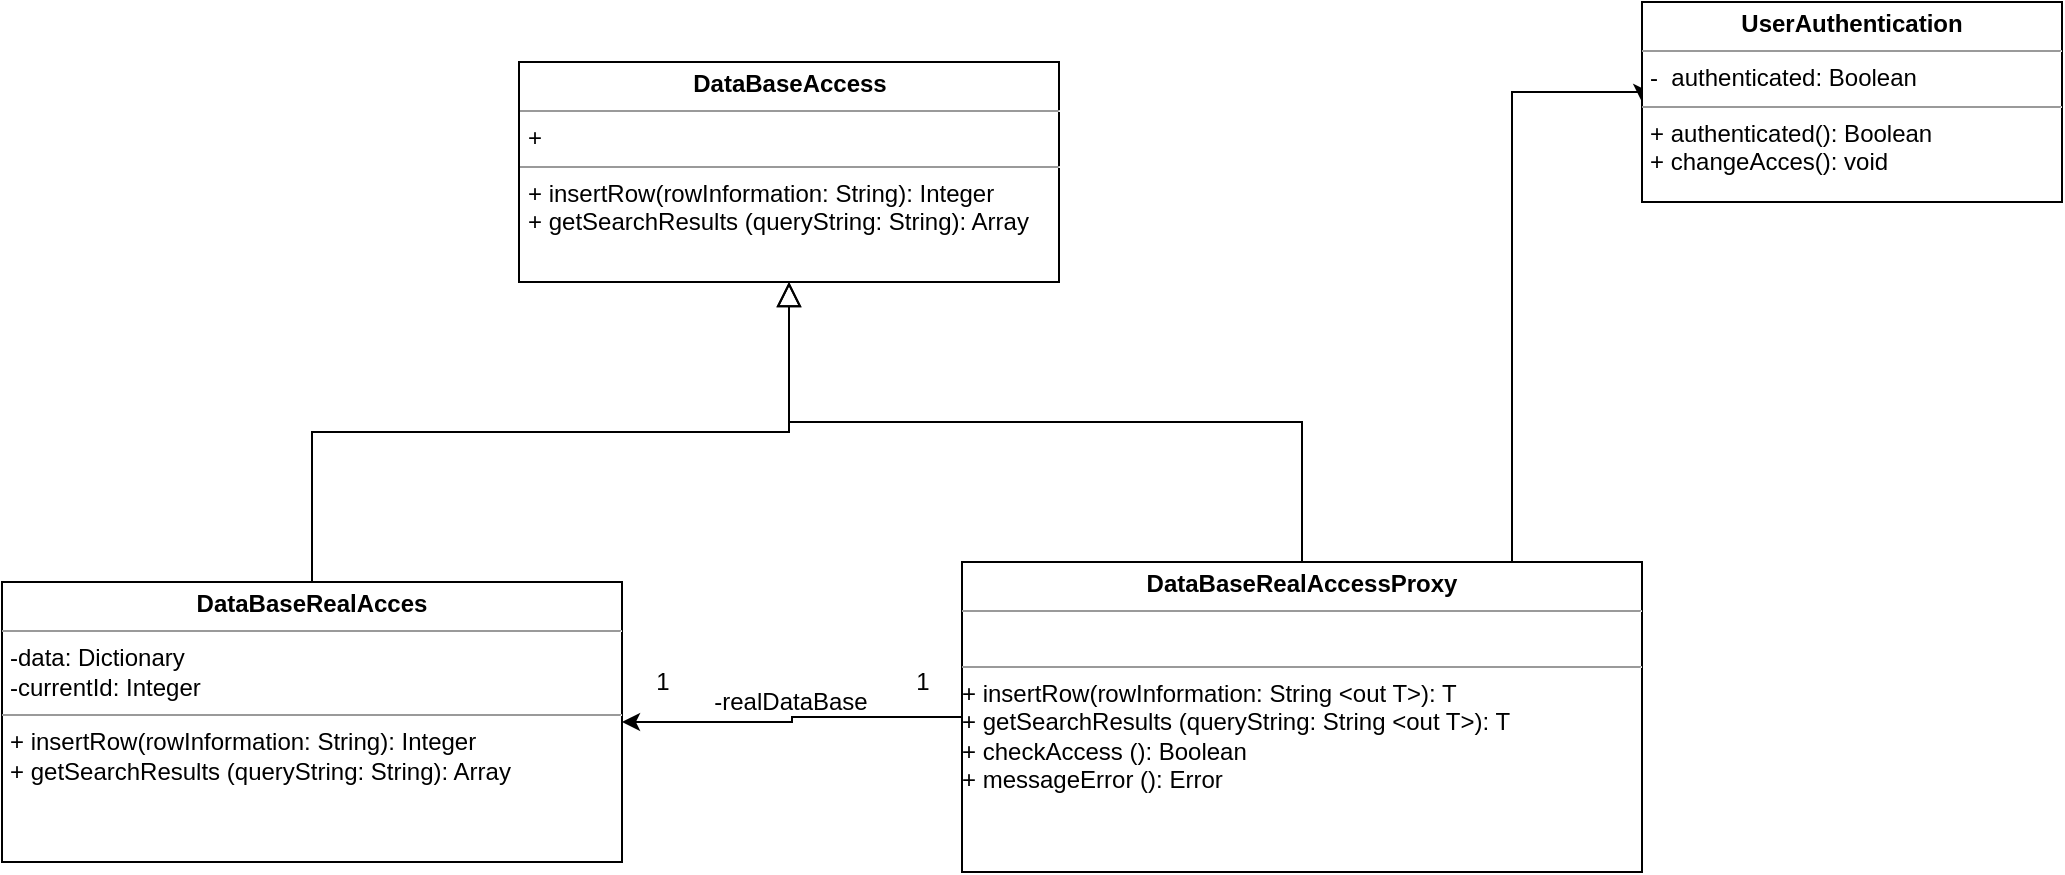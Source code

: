 <mxfile version="13.1.14" type="device"><diagram id="cJ3-abzFjIuhFju0CLVh" name="Page-1"><mxGraphModel dx="2058" dy="727" grid="1" gridSize="10" guides="1" tooltips="1" connect="1" arrows="1" fold="1" page="1" pageScale="1" pageWidth="827" pageHeight="1169" math="0" shadow="0"><root><mxCell id="0"/><mxCell id="1" parent="0"/><mxCell id="CwptsYgaHj4pJJPa00FK-22" style="edgeStyle=elbowEdgeStyle;rounded=0;orthogonalLoop=1;jettySize=auto;elbow=vertical;html=1;entryX=0.5;entryY=1;entryDx=0;entryDy=0;endArrow=block;endFill=0;endSize=10;" edge="1" parent="1" source="CwptsYgaHj4pJJPa00FK-2" target="CwptsYgaHj4pJJPa00FK-19"><mxGeometry relative="1" as="geometry"/></mxCell><mxCell id="CwptsYgaHj4pJJPa00FK-2" value="&lt;p style=&quot;margin: 0px ; margin-top: 4px ; text-align: center&quot;&gt;&lt;b&gt;DataBaseRealAcces&lt;/b&gt;&lt;/p&gt;&lt;hr size=&quot;1&quot;&gt;&lt;p style=&quot;margin: 0px ; margin-left: 4px&quot;&gt;-data: Dictionary &lt;br&gt;&lt;/p&gt;&lt;p style=&quot;margin: 0px ; margin-left: 4px&quot;&gt;-currentId: Integer&lt;br&gt;&lt;/p&gt;&lt;hr size=&quot;1&quot;&gt;&lt;p style=&quot;margin: 0px ; margin-left: 4px&quot;&gt;+ insertRow(rowInformation: String): Integer&lt;br&gt;+ getSearchResults (queryString: String): Array&lt;/p&gt;" style="verticalAlign=top;align=left;overflow=fill;fontSize=12;fontFamily=Helvetica;html=1;" vertex="1" parent="1"><mxGeometry x="-30" y="420" width="310" height="140" as="geometry"/></mxCell><mxCell id="CwptsYgaHj4pJJPa00FK-5" style="edgeStyle=orthogonalEdgeStyle;rounded=0;orthogonalLoop=1;jettySize=auto;html=1;entryX=1;entryY=0.5;entryDx=0;entryDy=0;" edge="1" parent="1" source="CwptsYgaHj4pJJPa00FK-3" target="CwptsYgaHj4pJJPa00FK-2"><mxGeometry relative="1" as="geometry"/></mxCell><mxCell id="CwptsYgaHj4pJJPa00FK-9" style="edgeStyle=orthogonalEdgeStyle;rounded=0;orthogonalLoop=1;jettySize=auto;elbow=vertical;html=1;endArrow=classic;endFill=1;endSize=6;entryX=0;entryY=0.5;entryDx=0;entryDy=0;" edge="1" parent="1" source="CwptsYgaHj4pJJPa00FK-3" target="CwptsYgaHj4pJJPa00FK-17"><mxGeometry relative="1" as="geometry"><mxPoint x="760.0" y="179.941" as="targetPoint"/><Array as="points"><mxPoint x="725" y="175"/></Array></mxGeometry></mxCell><mxCell id="CwptsYgaHj4pJJPa00FK-21" style="edgeStyle=elbowEdgeStyle;rounded=0;orthogonalLoop=1;jettySize=auto;html=1;endArrow=block;endFill=0;endSize=10;elbow=vertical;" edge="1" parent="1" source="CwptsYgaHj4pJJPa00FK-3" target="CwptsYgaHj4pJJPa00FK-19"><mxGeometry relative="1" as="geometry"/></mxCell><mxCell id="CwptsYgaHj4pJJPa00FK-3" value="&lt;p style=&quot;margin: 0px ; margin-top: 4px ; text-align: center&quot;&gt;&lt;b&gt;DataBaseRealAccessProxy&lt;/b&gt;&lt;/p&gt;&lt;hr size=&quot;1&quot;&gt;&lt;p style=&quot;margin: 0px ; margin-left: 4px&quot;&gt;&lt;br&gt;&lt;/p&gt;&lt;hr size=&quot;1&quot;&gt;+ insertRow(rowInformation: String &amp;lt;out T&amp;gt;): T&lt;br&gt;&lt;div&gt;+ getSearchResults (queryString: String &amp;lt;out T&amp;gt;): T &lt;br&gt;&lt;/div&gt;&lt;div&gt;+ checkAccess (): Boolean&lt;/div&gt;&lt;div&gt;+ messageError (): Error&lt;br&gt;&lt;/div&gt;" style="verticalAlign=top;align=left;overflow=fill;fontSize=12;fontFamily=Helvetica;html=1;" vertex="1" parent="1"><mxGeometry x="450" y="410" width="340" height="155" as="geometry"/></mxCell><mxCell id="CwptsYgaHj4pJJPa00FK-12" value="1" style="text;html=1;align=center;verticalAlign=middle;resizable=0;points=[];autosize=1;" vertex="1" parent="1"><mxGeometry x="420" y="460" width="20" height="20" as="geometry"/></mxCell><mxCell id="CwptsYgaHj4pJJPa00FK-13" value="1" style="text;html=1;align=center;verticalAlign=middle;resizable=0;points=[];autosize=1;" vertex="1" parent="1"><mxGeometry x="290" y="460" width="20" height="20" as="geometry"/></mxCell><mxCell id="CwptsYgaHj4pJJPa00FK-14" value="-realDataBase" style="text;html=1;align=center;verticalAlign=middle;resizable=0;points=[];autosize=1;" vertex="1" parent="1"><mxGeometry x="313.5" y="470" width="100" height="20" as="geometry"/></mxCell><mxCell id="CwptsYgaHj4pJJPa00FK-17" value="&lt;p style=&quot;margin: 0px ; margin-top: 4px ; text-align: center&quot;&gt;&lt;b&gt;UserAuthentication&lt;/b&gt;&lt;/p&gt;&lt;hr size=&quot;1&quot;&gt;&lt;p style=&quot;margin: 0px ; margin-left: 4px&quot;&gt;-&amp;nbsp; authenticated: Boolean&lt;br&gt;&lt;/p&gt;&lt;hr size=&quot;1&quot;&gt;&lt;p style=&quot;margin: 0px ; margin-left: 4px&quot;&gt;+ authenticated(): Boolean&lt;/p&gt;&lt;p style=&quot;margin: 0px ; margin-left: 4px&quot;&gt;+ changeAcces(): void&lt;br&gt;&lt;/p&gt;" style="verticalAlign=top;align=left;overflow=fill;fontSize=12;fontFamily=Helvetica;html=1;" vertex="1" parent="1"><mxGeometry x="790" y="130" width="210" height="100" as="geometry"/></mxCell><mxCell id="CwptsYgaHj4pJJPa00FK-19" value="&lt;p style=&quot;margin: 0px ; margin-top: 4px ; text-align: center&quot;&gt;&lt;b&gt;DataBaseAccess&lt;/b&gt;&lt;/p&gt;&lt;hr size=&quot;1&quot;&gt;&lt;p style=&quot;margin: 0px ; margin-left: 4px&quot;&gt;+&lt;/p&gt;&lt;hr size=&quot;1&quot;&gt;&lt;p style=&quot;margin: 0px ; margin-left: 4px&quot;&gt;+ insertRow(rowInformation: String): Integer&lt;/p&gt;&lt;p style=&quot;margin: 0px ; margin-left: 4px&quot;&gt;+ getSearchResults (queryString: String): Array&lt;/p&gt;" style="verticalAlign=top;align=left;overflow=fill;fontSize=12;fontFamily=Helvetica;html=1;" vertex="1" parent="1"><mxGeometry x="228.5" y="160" width="270" height="110" as="geometry"/></mxCell></root></mxGraphModel></diagram></mxfile>